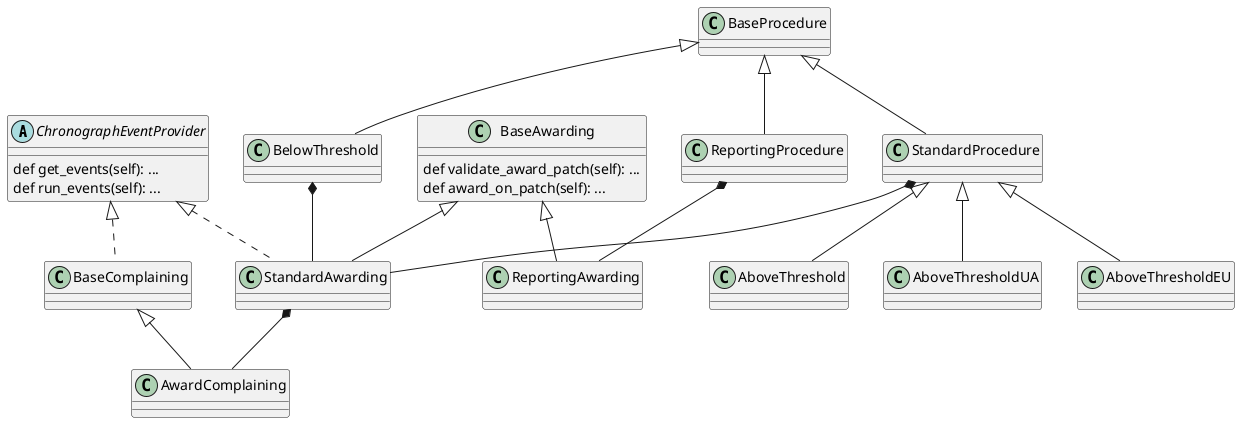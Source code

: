 @startuml
allowmixing


abstract ChronographEventProvider {
    def get_events(self): ...
    def run_events(self): ...
}


class BaseComplaining  implements  ChronographEventProvider
class AwardComplaining   extends  BaseComplaining


class BaseAwarding {
    def validate_award_patch(self): ...
    def award_on_patch(self): ...
}
class StandardAwarding  extends   BaseAwarding  implements  ChronographEventProvider
StandardAwarding  *-- AwardComplaining



class  BaseProcedure
class  StandardProcedure   extends  BaseProcedure
StandardProcedure  *--  StandardAwarding





class ReportingAwarding   extends  BaseAwarding




class BelowThreshold   extends   BaseProcedure
BelowThreshold *-- StandardAwarding



class AboveThreshold  extends  StandardProcedure


class AboveThresholdUA  extends  StandardProcedure


class AboveThresholdEU  extends  StandardProcedure


class ReportingProcedure  extends  BaseProcedure
ReportingProcedure *-- ReportingAwarding








@enduml